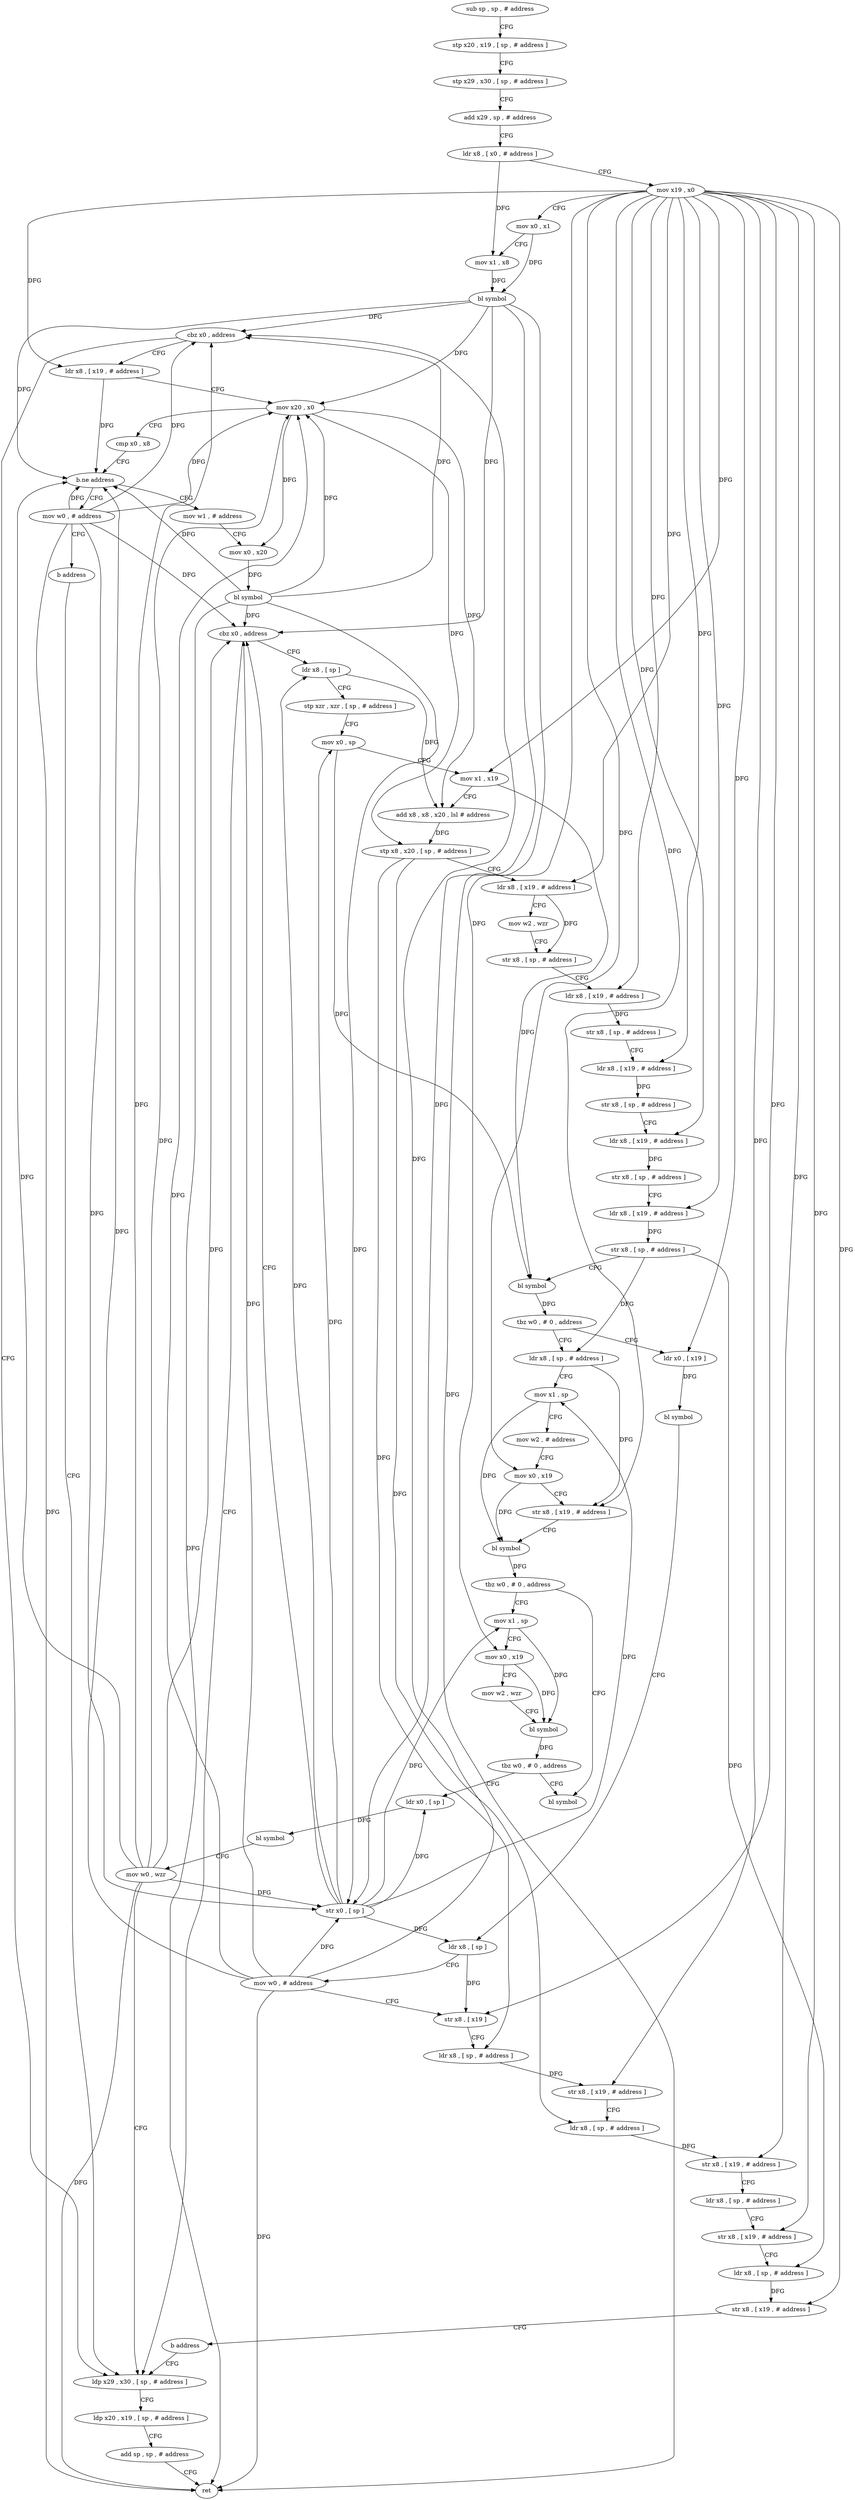 digraph "func" {
"4221408" [label = "sub sp , sp , # address" ]
"4221412" [label = "stp x20 , x19 , [ sp , # address ]" ]
"4221416" [label = "stp x29 , x30 , [ sp , # address ]" ]
"4221420" [label = "add x29 , sp , # address" ]
"4221424" [label = "ldr x8 , [ x0 , # address ]" ]
"4221428" [label = "mov x19 , x0" ]
"4221432" [label = "mov x0 , x1" ]
"4221436" [label = "mov x1 , x8" ]
"4221440" [label = "bl symbol" ]
"4221444" [label = "cbz x0 , address" ]
"4221684" [label = "ldp x29 , x30 , [ sp , # address ]" ]
"4221448" [label = "ldr x8 , [ x19 , # address ]" ]
"4221688" [label = "ldp x20 , x19 , [ sp , # address ]" ]
"4221692" [label = "add sp , sp , # address" ]
"4221696" [label = "ret" ]
"4221452" [label = "mov x20 , x0" ]
"4221456" [label = "cmp x0 , x8" ]
"4221460" [label = "b.ne address" ]
"4221472" [label = "mov w1 , # address" ]
"4221464" [label = "mov w0 , # address" ]
"4221476" [label = "mov x0 , x20" ]
"4221480" [label = "bl symbol" ]
"4221484" [label = "str x0 , [ sp ]" ]
"4221488" [label = "cbz x0 , address" ]
"4221492" [label = "ldr x8 , [ sp ]" ]
"4221468" [label = "b address" ]
"4221496" [label = "stp xzr , xzr , [ sp , # address ]" ]
"4221500" [label = "mov x0 , sp" ]
"4221504" [label = "mov x1 , x19" ]
"4221508" [label = "add x8 , x8 , x20 , lsl # address" ]
"4221512" [label = "stp x8 , x20 , [ sp , # address ]" ]
"4221516" [label = "ldr x8 , [ x19 , # address ]" ]
"4221520" [label = "mov w2 , wzr" ]
"4221524" [label = "str x8 , [ sp , # address ]" ]
"4221528" [label = "ldr x8 , [ x19 , # address ]" ]
"4221532" [label = "str x8 , [ sp , # address ]" ]
"4221536" [label = "ldr x8 , [ x19 , # address ]" ]
"4221540" [label = "str x8 , [ sp , # address ]" ]
"4221544" [label = "ldr x8 , [ x19 , # address ]" ]
"4221548" [label = "str x8 , [ sp , # address ]" ]
"4221552" [label = "ldr x8 , [ x19 , # address ]" ]
"4221556" [label = "str x8 , [ sp , # address ]" ]
"4221560" [label = "bl symbol" ]
"4221564" [label = "tbz w0 , # 0 , address" ]
"4221624" [label = "ldr x8 , [ sp , # address ]" ]
"4221568" [label = "ldr x0 , [ x19 ]" ]
"4221628" [label = "mov x1 , sp" ]
"4221632" [label = "mov w2 , # address" ]
"4221636" [label = "mov x0 , x19" ]
"4221640" [label = "str x8 , [ x19 , # address ]" ]
"4221644" [label = "bl symbol" ]
"4221648" [label = "tbz w0 , # 0 , address" ]
"4221700" [label = "bl symbol" ]
"4221652" [label = "mov x1 , sp" ]
"4221572" [label = "bl symbol" ]
"4221576" [label = "ldr x8 , [ sp ]" ]
"4221580" [label = "mov w0 , # address" ]
"4221584" [label = "str x8 , [ x19 ]" ]
"4221588" [label = "ldr x8 , [ sp , # address ]" ]
"4221592" [label = "str x8 , [ x19 , # address ]" ]
"4221596" [label = "ldr x8 , [ sp , # address ]" ]
"4221600" [label = "str x8 , [ x19 , # address ]" ]
"4221604" [label = "ldr x8 , [ sp , # address ]" ]
"4221608" [label = "str x8 , [ x19 , # address ]" ]
"4221612" [label = "ldr x8 , [ sp , # address ]" ]
"4221616" [label = "str x8 , [ x19 , # address ]" ]
"4221620" [label = "b address" ]
"4221656" [label = "mov x0 , x19" ]
"4221660" [label = "mov w2 , wzr" ]
"4221664" [label = "bl symbol" ]
"4221668" [label = "tbz w0 , # 0 , address" ]
"4221672" [label = "ldr x0 , [ sp ]" ]
"4221676" [label = "bl symbol" ]
"4221680" [label = "mov w0 , wzr" ]
"4221408" -> "4221412" [ label = "CFG" ]
"4221412" -> "4221416" [ label = "CFG" ]
"4221416" -> "4221420" [ label = "CFG" ]
"4221420" -> "4221424" [ label = "CFG" ]
"4221424" -> "4221428" [ label = "CFG" ]
"4221424" -> "4221436" [ label = "DFG" ]
"4221428" -> "4221432" [ label = "CFG" ]
"4221428" -> "4221448" [ label = "DFG" ]
"4221428" -> "4221504" [ label = "DFG" ]
"4221428" -> "4221516" [ label = "DFG" ]
"4221428" -> "4221528" [ label = "DFG" ]
"4221428" -> "4221536" [ label = "DFG" ]
"4221428" -> "4221544" [ label = "DFG" ]
"4221428" -> "4221552" [ label = "DFG" ]
"4221428" -> "4221636" [ label = "DFG" ]
"4221428" -> "4221640" [ label = "DFG" ]
"4221428" -> "4221568" [ label = "DFG" ]
"4221428" -> "4221584" [ label = "DFG" ]
"4221428" -> "4221592" [ label = "DFG" ]
"4221428" -> "4221600" [ label = "DFG" ]
"4221428" -> "4221608" [ label = "DFG" ]
"4221428" -> "4221616" [ label = "DFG" ]
"4221428" -> "4221656" [ label = "DFG" ]
"4221432" -> "4221436" [ label = "CFG" ]
"4221432" -> "4221440" [ label = "DFG" ]
"4221436" -> "4221440" [ label = "DFG" ]
"4221440" -> "4221444" [ label = "DFG" ]
"4221440" -> "4221696" [ label = "DFG" ]
"4221440" -> "4221452" [ label = "DFG" ]
"4221440" -> "4221460" [ label = "DFG" ]
"4221440" -> "4221484" [ label = "DFG" ]
"4221440" -> "4221488" [ label = "DFG" ]
"4221444" -> "4221684" [ label = "CFG" ]
"4221444" -> "4221448" [ label = "CFG" ]
"4221684" -> "4221688" [ label = "CFG" ]
"4221448" -> "4221452" [ label = "CFG" ]
"4221448" -> "4221460" [ label = "DFG" ]
"4221688" -> "4221692" [ label = "CFG" ]
"4221692" -> "4221696" [ label = "CFG" ]
"4221452" -> "4221456" [ label = "CFG" ]
"4221452" -> "4221476" [ label = "DFG" ]
"4221452" -> "4221508" [ label = "DFG" ]
"4221452" -> "4221512" [ label = "DFG" ]
"4221456" -> "4221460" [ label = "CFG" ]
"4221460" -> "4221472" [ label = "CFG" ]
"4221460" -> "4221464" [ label = "CFG" ]
"4221472" -> "4221476" [ label = "CFG" ]
"4221464" -> "4221468" [ label = "CFG" ]
"4221464" -> "4221444" [ label = "DFG" ]
"4221464" -> "4221452" [ label = "DFG" ]
"4221464" -> "4221484" [ label = "DFG" ]
"4221464" -> "4221488" [ label = "DFG" ]
"4221464" -> "4221696" [ label = "DFG" ]
"4221464" -> "4221460" [ label = "DFG" ]
"4221476" -> "4221480" [ label = "DFG" ]
"4221480" -> "4221484" [ label = "DFG" ]
"4221480" -> "4221444" [ label = "DFG" ]
"4221480" -> "4221452" [ label = "DFG" ]
"4221480" -> "4221696" [ label = "DFG" ]
"4221480" -> "4221460" [ label = "DFG" ]
"4221480" -> "4221488" [ label = "DFG" ]
"4221484" -> "4221488" [ label = "CFG" ]
"4221484" -> "4221492" [ label = "DFG" ]
"4221484" -> "4221576" [ label = "DFG" ]
"4221484" -> "4221672" [ label = "DFG" ]
"4221484" -> "4221500" [ label = "DFG" ]
"4221484" -> "4221628" [ label = "DFG" ]
"4221484" -> "4221652" [ label = "DFG" ]
"4221488" -> "4221684" [ label = "CFG" ]
"4221488" -> "4221492" [ label = "CFG" ]
"4221492" -> "4221496" [ label = "CFG" ]
"4221492" -> "4221508" [ label = "DFG" ]
"4221468" -> "4221684" [ label = "CFG" ]
"4221496" -> "4221500" [ label = "CFG" ]
"4221500" -> "4221504" [ label = "CFG" ]
"4221500" -> "4221560" [ label = "DFG" ]
"4221504" -> "4221508" [ label = "CFG" ]
"4221504" -> "4221560" [ label = "DFG" ]
"4221508" -> "4221512" [ label = "DFG" ]
"4221512" -> "4221516" [ label = "CFG" ]
"4221512" -> "4221588" [ label = "DFG" ]
"4221512" -> "4221596" [ label = "DFG" ]
"4221516" -> "4221520" [ label = "CFG" ]
"4221516" -> "4221524" [ label = "DFG" ]
"4221520" -> "4221524" [ label = "CFG" ]
"4221524" -> "4221528" [ label = "CFG" ]
"4221528" -> "4221532" [ label = "DFG" ]
"4221532" -> "4221536" [ label = "CFG" ]
"4221536" -> "4221540" [ label = "DFG" ]
"4221540" -> "4221544" [ label = "CFG" ]
"4221544" -> "4221548" [ label = "DFG" ]
"4221548" -> "4221552" [ label = "CFG" ]
"4221552" -> "4221556" [ label = "DFG" ]
"4221556" -> "4221560" [ label = "CFG" ]
"4221556" -> "4221624" [ label = "DFG" ]
"4221556" -> "4221612" [ label = "DFG" ]
"4221560" -> "4221564" [ label = "DFG" ]
"4221564" -> "4221624" [ label = "CFG" ]
"4221564" -> "4221568" [ label = "CFG" ]
"4221624" -> "4221628" [ label = "CFG" ]
"4221624" -> "4221640" [ label = "DFG" ]
"4221568" -> "4221572" [ label = "DFG" ]
"4221628" -> "4221632" [ label = "CFG" ]
"4221628" -> "4221644" [ label = "DFG" ]
"4221632" -> "4221636" [ label = "CFG" ]
"4221636" -> "4221640" [ label = "CFG" ]
"4221636" -> "4221644" [ label = "DFG" ]
"4221640" -> "4221644" [ label = "CFG" ]
"4221644" -> "4221648" [ label = "DFG" ]
"4221648" -> "4221700" [ label = "CFG" ]
"4221648" -> "4221652" [ label = "CFG" ]
"4221652" -> "4221656" [ label = "CFG" ]
"4221652" -> "4221664" [ label = "DFG" ]
"4221572" -> "4221576" [ label = "CFG" ]
"4221576" -> "4221580" [ label = "CFG" ]
"4221576" -> "4221584" [ label = "DFG" ]
"4221580" -> "4221584" [ label = "CFG" ]
"4221580" -> "4221444" [ label = "DFG" ]
"4221580" -> "4221452" [ label = "DFG" ]
"4221580" -> "4221484" [ label = "DFG" ]
"4221580" -> "4221488" [ label = "DFG" ]
"4221580" -> "4221696" [ label = "DFG" ]
"4221580" -> "4221460" [ label = "DFG" ]
"4221584" -> "4221588" [ label = "CFG" ]
"4221588" -> "4221592" [ label = "DFG" ]
"4221592" -> "4221596" [ label = "CFG" ]
"4221596" -> "4221600" [ label = "DFG" ]
"4221600" -> "4221604" [ label = "CFG" ]
"4221604" -> "4221608" [ label = "CFG" ]
"4221608" -> "4221612" [ label = "CFG" ]
"4221612" -> "4221616" [ label = "DFG" ]
"4221616" -> "4221620" [ label = "CFG" ]
"4221620" -> "4221684" [ label = "CFG" ]
"4221656" -> "4221660" [ label = "CFG" ]
"4221656" -> "4221664" [ label = "DFG" ]
"4221660" -> "4221664" [ label = "CFG" ]
"4221664" -> "4221668" [ label = "DFG" ]
"4221668" -> "4221700" [ label = "CFG" ]
"4221668" -> "4221672" [ label = "CFG" ]
"4221672" -> "4221676" [ label = "DFG" ]
"4221676" -> "4221680" [ label = "CFG" ]
"4221680" -> "4221684" [ label = "CFG" ]
"4221680" -> "4221444" [ label = "DFG" ]
"4221680" -> "4221452" [ label = "DFG" ]
"4221680" -> "4221484" [ label = "DFG" ]
"4221680" -> "4221488" [ label = "DFG" ]
"4221680" -> "4221696" [ label = "DFG" ]
"4221680" -> "4221460" [ label = "DFG" ]
}
